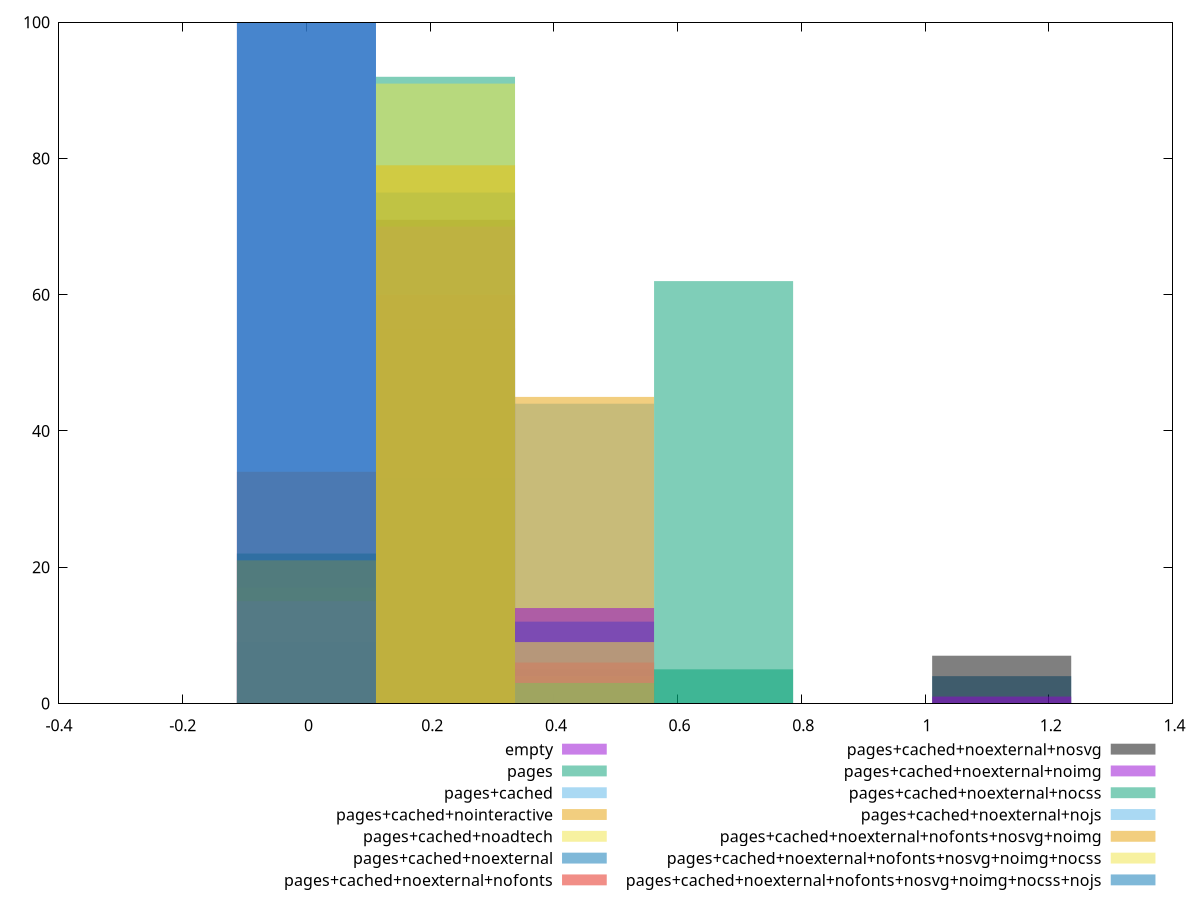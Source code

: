 reset
set terminal svg size 640, 620 enhanced background rgb 'white'
set output "reprap/cumulative-layout-shift/comparison/histogram/all_raw.svg"

$empty <<EOF
0 100
EOF

$pages <<EOF
0.22477644506724706 33
0.6743293352017412 62
0.4495528901344941 5
EOF

$pagesCached <<EOF
0.22477644506724706 55
0.4495528901344941 44
0 1
EOF

$pagesCachedNointeractive <<EOF
0.22477644506724706 55
0.4495528901344941 45
EOF

$pagesCachedNoadtech <<EOF
0.22477644506724706 79
0 17
0.4495528901344941 4
EOF

$pagesCachedNoexternal <<EOF
1.1238822253362353 4
0.22477644506724706 75
0 9
0.4495528901344941 12
EOF

$pagesCachedNoexternalNofonts <<EOF
0.22477644506724706 60
0 34
0.4495528901344941 6
EOF

$pagesCachedNoexternalNosvg <<EOF
0 22
0.22477644506724706 71
1.1238822253362353 7
EOF

$pagesCachedNoexternalNoimg <<EOF
0.4495528901344941 14
0 15
0.22477644506724706 70
1.1238822253362353 1
EOF

$pagesCachedNoexternalNocss <<EOF
0.22477644506724706 92
0.4495528901344941 3
0.6743293352017412 5
EOF

$pagesCachedNoexternalNojs <<EOF
0 100
EOF

$pagesCachedNoexternalNofontsNosvgNoimg <<EOF
0.22477644506724706 79
0 21
EOF

$pagesCachedNoexternalNofontsNosvgNoimgNocss <<EOF
0.22477644506724706 91
0.4495528901344941 9
EOF

$pagesCachedNoexternalNofontsNosvgNoimgNocssNojs <<EOF
0 100
EOF

set key outside below
set boxwidth 0.22477644506724706
set yrange [0:100]
set style fill transparent solid 0.5 noborder

plot \
  $empty title "empty" with boxes, \
  $pages title "pages" with boxes, \
  $pagesCached title "pages+cached" with boxes, \
  $pagesCachedNointeractive title "pages+cached+nointeractive" with boxes, \
  $pagesCachedNoadtech title "pages+cached+noadtech" with boxes, \
  $pagesCachedNoexternal title "pages+cached+noexternal" with boxes, \
  $pagesCachedNoexternalNofonts title "pages+cached+noexternal+nofonts" with boxes, \
  $pagesCachedNoexternalNosvg title "pages+cached+noexternal+nosvg" with boxes, \
  $pagesCachedNoexternalNoimg title "pages+cached+noexternal+noimg" with boxes, \
  $pagesCachedNoexternalNocss title "pages+cached+noexternal+nocss" with boxes, \
  $pagesCachedNoexternalNojs title "pages+cached+noexternal+nojs" with boxes, \
  $pagesCachedNoexternalNofontsNosvgNoimg title "pages+cached+noexternal+nofonts+nosvg+noimg" with boxes, \
  $pagesCachedNoexternalNofontsNosvgNoimgNocss title "pages+cached+noexternal+nofonts+nosvg+noimg+nocss" with boxes, \
  $pagesCachedNoexternalNofontsNosvgNoimgNocssNojs title "pages+cached+noexternal+nofonts+nosvg+noimg+nocss+nojs" with boxes, \


reset